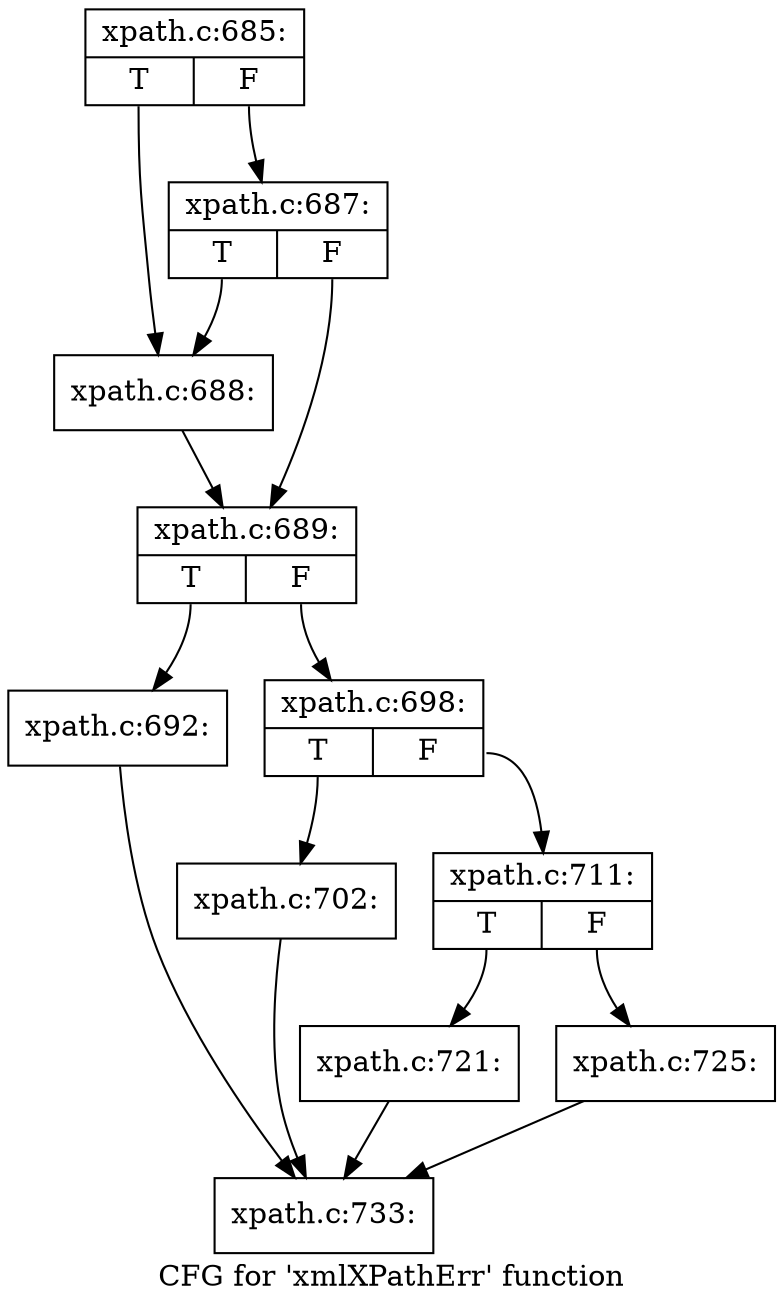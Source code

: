 digraph "CFG for 'xmlXPathErr' function" {
	label="CFG for 'xmlXPathErr' function";

	Node0x55e6b23e8680 [shape=record,label="{xpath.c:685:|{<s0>T|<s1>F}}"];
	Node0x55e6b23e8680:s0 -> Node0x55e6b2414070;
	Node0x55e6b23e8680:s1 -> Node0x55e6b2414110;
	Node0x55e6b2414110 [shape=record,label="{xpath.c:687:|{<s0>T|<s1>F}}"];
	Node0x55e6b2414110:s0 -> Node0x55e6b2414070;
	Node0x55e6b2414110:s1 -> Node0x55e6b24140c0;
	Node0x55e6b2414070 [shape=record,label="{xpath.c:688:}"];
	Node0x55e6b2414070 -> Node0x55e6b24140c0;
	Node0x55e6b24140c0 [shape=record,label="{xpath.c:689:|{<s0>T|<s1>F}}"];
	Node0x55e6b24140c0:s0 -> Node0x55e6b2414900;
	Node0x55e6b24140c0:s1 -> Node0x55e6b2414950;
	Node0x55e6b2414900 [shape=record,label="{xpath.c:692:}"];
	Node0x55e6b2414900 -> Node0x55e6b2439010;
	Node0x55e6b2414950 [shape=record,label="{xpath.c:698:|{<s0>T|<s1>F}}"];
	Node0x55e6b2414950:s0 -> Node0x55e6b241a7c0;
	Node0x55e6b2414950:s1 -> Node0x55e6b241bcb0;
	Node0x55e6b241a7c0 [shape=record,label="{xpath.c:702:}"];
	Node0x55e6b241a7c0 -> Node0x55e6b2439010;
	Node0x55e6b241bcb0 [shape=record,label="{xpath.c:711:|{<s0>T|<s1>F}}"];
	Node0x55e6b241bcb0:s0 -> Node0x55e6b24160f0;
	Node0x55e6b241bcb0:s1 -> Node0x55e6b2439060;
	Node0x55e6b24160f0 [shape=record,label="{xpath.c:721:}"];
	Node0x55e6b24160f0 -> Node0x55e6b2439010;
	Node0x55e6b2439060 [shape=record,label="{xpath.c:725:}"];
	Node0x55e6b2439060 -> Node0x55e6b2439010;
	Node0x55e6b2439010 [shape=record,label="{xpath.c:733:}"];
}
